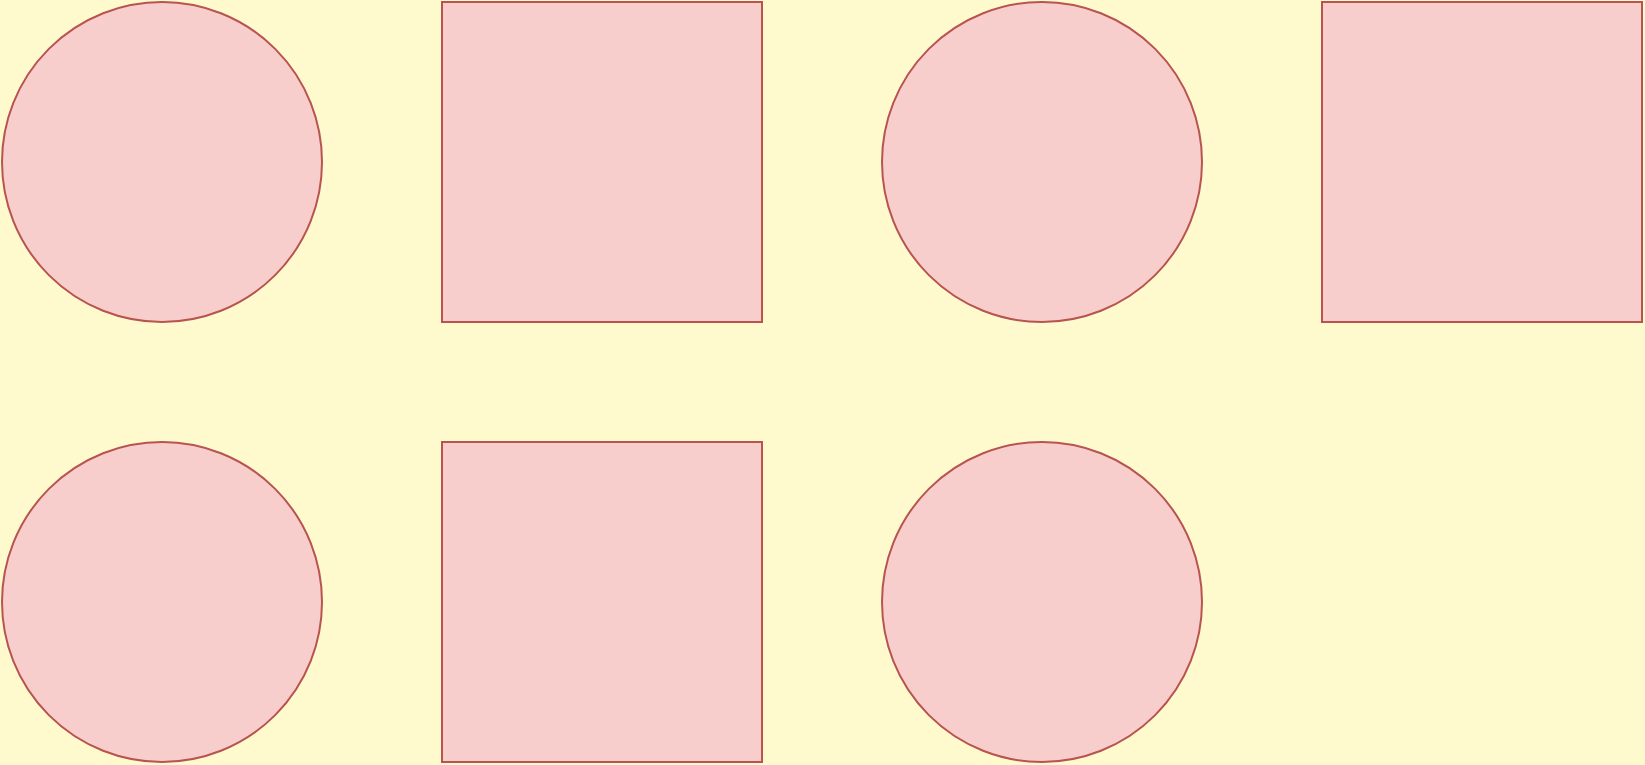 <mxfile>
  <diagram id="jot" name="Style-Plain">
    <mxGraphModel dx="0" dy="0" background="#FFFACD" grid="0" gridSize="10" guides="1" tooltips="1" connect="1" arrows="1" fold="1" page="1" pageScale="1" pageWidth="1169" pageHeight="827" math="0" shadow="0">
      <root>
        <mxCell id="jot-A"/>
        <mxCell id="jot-B" parent="jot-A"/>
        <mxCell id="jot-2" value="" style="double=1;ellipse;whiteSpace=wrap;html=1;fillColor=#f8cecc;strokeColor=#b85450;fontColor=#333333" vertex="1" parent="jot-B">
          <mxGeometry x="30" y="30" width="160" height="160" as="geometry"/>
        </mxCell>
        <mxCell id="jot-3" value="" style="whiteSpace=wrap;html=1;fillColor=#f8cecc;strokeColor=#b85450;fontColor=#333333" vertex="1" parent="jot-B">
          <mxGeometry x="250" y="30" width="160" height="160" as="geometry"/>
        </mxCell>
        <mxCell id="jot-4" value="" style="double=1;ellipse;whiteSpace=wrap;html=1;fillColor=#f8cecc;strokeColor=#b85450;fontColor=#333333" vertex="1" parent="jot-B">
          <mxGeometry x="470" y="30" width="160" height="160" as="geometry"/>
        </mxCell>
        <mxCell id="jot-5" value="" style="whiteSpace=wrap;html=1;fillColor=#f8cecc;strokeColor=#b85450;fontColor=#333333" vertex="1" parent="jot-B">
          <mxGeometry x="690" y="30" width="160" height="160" as="geometry"/>
        </mxCell>
        <mxCell id="jot-6" value="" style="double=1;ellipse;whiteSpace=wrap;html=1;fillColor=#f8cecc;strokeColor=#b85450;fontColor=#333333" vertex="1" parent="jot-B">
          <mxGeometry x="30" y="250" width="160" height="160" as="geometry"/>
        </mxCell>
        <mxCell id="jot-7" value="" style="whiteSpace=wrap;html=1;fillColor=#f8cecc;strokeColor=#b85450;fontColor=#333333" vertex="1" parent="jot-B">
          <mxGeometry x="250" y="250" width="160" height="160" as="geometry"/>
        </mxCell>
        <mxCell id="jot-8" value="" style="double=1;ellipse;whiteSpace=wrap;html=1;fillColor=#f8cecc;strokeColor=#b85450;fontColor=#333333" vertex="1" parent="jot-B">
          <mxGeometry x="470" y="250" width="160" height="160" as="geometry"/>
        </mxCell>
      </root>
    </mxGraphModel>
  </diagram>
  <diagram id="42J" name="Style-Shadow">
    <mxGraphModel dx="0" dy="0" background="#FFFACD" grid="0" gridSize="10" guides="1" tooltips="1" connect="1" arrows="1" fold="1" page="1" pageScale="1" pageWidth="1169" pageHeight="827" math="0" shadow="0">
      <root>
        <mxCell id="42J-A"/>
        <mxCell id="42J-B" parent="42J-A"/>
        <mxCell id="42J-2" value="" style="double=1;ellipse;whiteSpace=wrap;html=1;shadow=1;fillColor=#f8cecc;strokeColor=#b85450;fontColor=#333333" vertex="1" parent="42J-B">
          <mxGeometry x="30" y="30" width="160" height="160" as="geometry"/>
        </mxCell>
        <mxCell id="42J-3" value="" style="whiteSpace=wrap;html=1;shadow=1;fillColor=#f8cecc;strokeColor=#b85450;fontColor=#333333" vertex="1" parent="42J-B">
          <mxGeometry x="250" y="30" width="160" height="160" as="geometry"/>
        </mxCell>
        <mxCell id="42J-4" value="" style="double=1;ellipse;whiteSpace=wrap;html=1;shadow=1;fillColor=#f8cecc;strokeColor=#b85450;fontColor=#333333" vertex="1" parent="42J-B">
          <mxGeometry x="470" y="30" width="160" height="160" as="geometry"/>
        </mxCell>
        <mxCell id="42J-5" value="" style="whiteSpace=wrap;html=1;shadow=1;fillColor=#f8cecc;strokeColor=#b85450;fontColor=#333333" vertex="1" parent="42J-B">
          <mxGeometry x="690" y="30" width="160" height="160" as="geometry"/>
        </mxCell>
        <mxCell id="42J-6" value="" style="double=1;ellipse;whiteSpace=wrap;html=1;shadow=1;fillColor=#f8cecc;strokeColor=#b85450;fontColor=#333333" vertex="1" parent="42J-B">
          <mxGeometry x="30" y="250" width="160" height="160" as="geometry"/>
        </mxCell>
        <mxCell id="42J-7" value="" style="whiteSpace=wrap;html=1;shadow=1;fillColor=#f8cecc;strokeColor=#b85450;fontColor=#333333" vertex="1" parent="42J-B">
          <mxGeometry x="250" y="250" width="160" height="160" as="geometry"/>
        </mxCell>
        <mxCell id="42J-8" value="" style="double=1;ellipse;whiteSpace=wrap;html=1;shadow=1;fillColor=#f8cecc;strokeColor=#b85450;fontColor=#333333" vertex="1" parent="42J-B">
          <mxGeometry x="470" y="250" width="160" height="160" as="geometry"/>
        </mxCell>
      </root>
    </mxGraphModel>
  </diagram>
  <diagram id="UqK" name="Style-Rounded">
    <mxGraphModel dx="0" dy="0" background="#FFFACD" grid="0" gridSize="10" guides="1" tooltips="1" connect="1" arrows="1" fold="1" page="1" pageScale="1" pageWidth="1169" pageHeight="827" math="0" shadow="0">
      <root>
        <mxCell id="UqK-A"/>
        <mxCell id="UqK-B" parent="UqK-A"/>
        <mxCell id="UqK-2" value="" style="double=1;ellipse;whiteSpace=wrap;html=1;rounded=1;fillColor=#f8cecc;strokeColor=#b85450;fontColor=#333333" vertex="1" parent="UqK-B">
          <mxGeometry x="30" y="30" width="160" height="160" as="geometry"/>
        </mxCell>
        <mxCell id="UqK-3" value="" style="whiteSpace=wrap;html=1;rounded=1;fillColor=#f8cecc;strokeColor=#b85450;fontColor=#333333" vertex="1" parent="UqK-B">
          <mxGeometry x="250" y="30" width="160" height="160" as="geometry"/>
        </mxCell>
        <mxCell id="UqK-4" value="" style="double=1;ellipse;whiteSpace=wrap;html=1;rounded=1;fillColor=#f8cecc;strokeColor=#b85450;fontColor=#333333" vertex="1" parent="UqK-B">
          <mxGeometry x="470" y="30" width="160" height="160" as="geometry"/>
        </mxCell>
        <mxCell id="UqK-5" value="" style="whiteSpace=wrap;html=1;rounded=1;fillColor=#f8cecc;strokeColor=#b85450;fontColor=#333333" vertex="1" parent="UqK-B">
          <mxGeometry x="690" y="30" width="160" height="160" as="geometry"/>
        </mxCell>
        <mxCell id="UqK-6" value="" style="double=1;ellipse;whiteSpace=wrap;html=1;rounded=1;fillColor=#f8cecc;strokeColor=#b85450;fontColor=#333333" vertex="1" parent="UqK-B">
          <mxGeometry x="30" y="250" width="160" height="160" as="geometry"/>
        </mxCell>
        <mxCell id="UqK-7" value="" style="whiteSpace=wrap;html=1;rounded=1;fillColor=#f8cecc;strokeColor=#b85450;fontColor=#333333" vertex="1" parent="UqK-B">
          <mxGeometry x="250" y="250" width="160" height="160" as="geometry"/>
        </mxCell>
        <mxCell id="UqK-8" value="" style="double=1;ellipse;whiteSpace=wrap;html=1;rounded=1;fillColor=#f8cecc;strokeColor=#b85450;fontColor=#333333" vertex="1" parent="UqK-B">
          <mxGeometry x="470" y="250" width="160" height="160" as="geometry"/>
        </mxCell>
      </root>
    </mxGraphModel>
  </diagram>
  <diagram id="vCC" name="Style-Glass">
    <mxGraphModel dx="0" dy="0" background="#FFFACD" grid="0" gridSize="10" guides="1" tooltips="1" connect="1" arrows="1" fold="1" page="1" pageScale="1" pageWidth="1169" pageHeight="827" math="0" shadow="0">
      <root>
        <mxCell id="vCC-A"/>
        <mxCell id="vCC-B" parent="vCC-A"/>
        <mxCell id="vCC-2" value="" style="double=1;ellipse;whiteSpace=wrap;html=1;glass=1;fillColor=#f8cecc;strokeColor=#b85450;fontColor=#333333" vertex="1" parent="vCC-B">
          <mxGeometry x="30" y="30" width="160" height="160" as="geometry"/>
        </mxCell>
        <mxCell id="vCC-3" value="" style="whiteSpace=wrap;html=1;glass=1;fillColor=#f8cecc;strokeColor=#b85450;fontColor=#333333" vertex="1" parent="vCC-B">
          <mxGeometry x="250" y="30" width="160" height="160" as="geometry"/>
        </mxCell>
        <mxCell id="vCC-4" value="" style="double=1;ellipse;whiteSpace=wrap;html=1;glass=1;fillColor=#f8cecc;strokeColor=#b85450;fontColor=#333333" vertex="1" parent="vCC-B">
          <mxGeometry x="470" y="30" width="160" height="160" as="geometry"/>
        </mxCell>
        <mxCell id="vCC-5" value="" style="whiteSpace=wrap;html=1;glass=1;fillColor=#f8cecc;strokeColor=#b85450;fontColor=#333333" vertex="1" parent="vCC-B">
          <mxGeometry x="690" y="30" width="160" height="160" as="geometry"/>
        </mxCell>
        <mxCell id="vCC-6" value="" style="double=1;ellipse;whiteSpace=wrap;html=1;glass=1;fillColor=#f8cecc;strokeColor=#b85450;fontColor=#333333" vertex="1" parent="vCC-B">
          <mxGeometry x="30" y="250" width="160" height="160" as="geometry"/>
        </mxCell>
        <mxCell id="vCC-7" value="" style="whiteSpace=wrap;html=1;glass=1;fillColor=#f8cecc;strokeColor=#b85450;fontColor=#333333" vertex="1" parent="vCC-B">
          <mxGeometry x="250" y="250" width="160" height="160" as="geometry"/>
        </mxCell>
        <mxCell id="vCC-8" value="" style="double=1;ellipse;whiteSpace=wrap;html=1;glass=1;fillColor=#f8cecc;strokeColor=#b85450;fontColor=#333333" vertex="1" parent="vCC-B">
          <mxGeometry x="470" y="250" width="160" height="160" as="geometry"/>
        </mxCell>
      </root>
    </mxGraphModel>
  </diagram>
  <diagram id="1GG" name="Style-Sketch">
    <mxGraphModel dx="0" dy="0" background="#FFFACD" grid="0" gridSize="10" guides="1" tooltips="1" connect="1" arrows="1" fold="1" page="1" pageScale="1" pageWidth="1169" pageHeight="827" math="0" shadow="0">
      <root>
        <mxCell id="1GG-A"/>
        <mxCell id="1GG-B" parent="1GG-A"/>
        <mxCell id="1GG-2" value="" style="double=1;ellipse;whiteSpace=wrap;html=1;sketch=1;fillColor=#f8cecc;strokeColor=#b85450;fontColor=#333333" vertex="1" parent="1GG-B">
          <mxGeometry x="30" y="30" width="160" height="160" as="geometry"/>
        </mxCell>
        <mxCell id="1GG-3" value="" style="whiteSpace=wrap;html=1;sketch=1;fillColor=#f8cecc;strokeColor=#b85450;fontColor=#333333" vertex="1" parent="1GG-B">
          <mxGeometry x="250" y="30" width="160" height="160" as="geometry"/>
        </mxCell>
        <mxCell id="1GG-4" value="" style="double=1;ellipse;whiteSpace=wrap;html=1;sketch=1;fillColor=#f8cecc;strokeColor=#b85450;fontColor=#333333" vertex="1" parent="1GG-B">
          <mxGeometry x="470" y="30" width="160" height="160" as="geometry"/>
        </mxCell>
        <mxCell id="1GG-5" value="" style="whiteSpace=wrap;html=1;sketch=1;fillColor=#f8cecc;strokeColor=#b85450;fontColor=#333333" vertex="1" parent="1GG-B">
          <mxGeometry x="690" y="30" width="160" height="160" as="geometry"/>
        </mxCell>
        <mxCell id="1GG-6" value="" style="double=1;ellipse;whiteSpace=wrap;html=1;sketch=1;fillColor=#f8cecc;strokeColor=#b85450;fontColor=#333333" vertex="1" parent="1GG-B">
          <mxGeometry x="30" y="250" width="160" height="160" as="geometry"/>
        </mxCell>
        <mxCell id="1GG-7" value="" style="whiteSpace=wrap;html=1;sketch=1;fillColor=#f8cecc;strokeColor=#b85450;fontColor=#333333" vertex="1" parent="1GG-B">
          <mxGeometry x="250" y="250" width="160" height="160" as="geometry"/>
        </mxCell>
        <mxCell id="1GG-8" value="" style="double=1;ellipse;whiteSpace=wrap;html=1;sketch=1;fillColor=#f8cecc;strokeColor=#b85450;fontColor=#333333" vertex="1" parent="1GG-B">
          <mxGeometry x="470" y="250" width="160" height="160" as="geometry"/>
        </mxCell>
      </root>
    </mxGraphModel>
  </diagram>
</mxfile>
